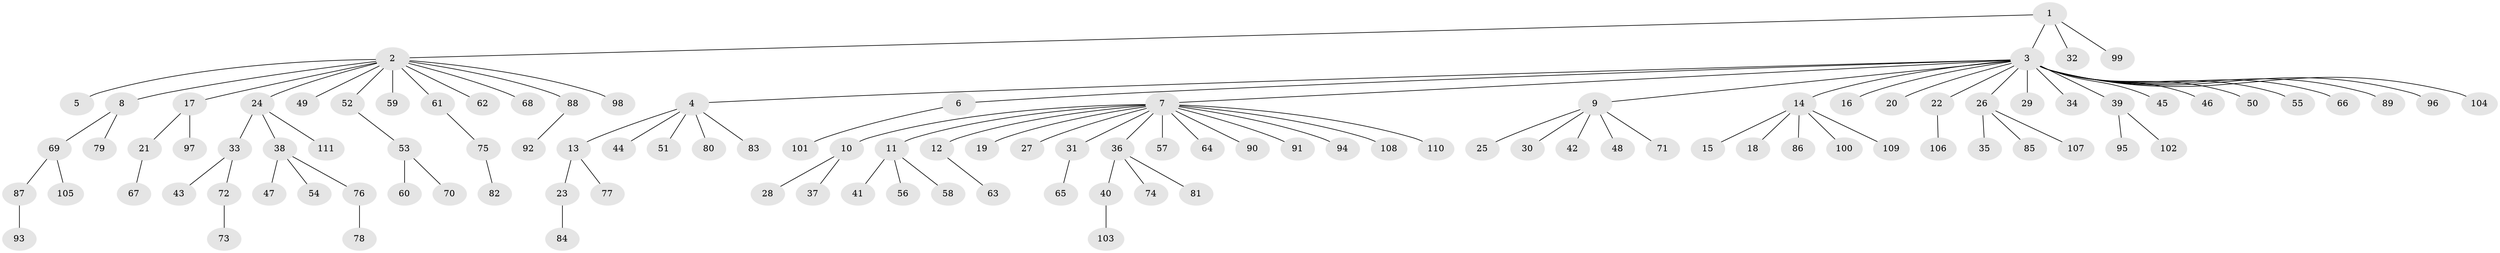// Generated by graph-tools (version 1.1) at 2025/35/03/09/25 02:35:33]
// undirected, 111 vertices, 110 edges
graph export_dot {
graph [start="1"]
  node [color=gray90,style=filled];
  1;
  2;
  3;
  4;
  5;
  6;
  7;
  8;
  9;
  10;
  11;
  12;
  13;
  14;
  15;
  16;
  17;
  18;
  19;
  20;
  21;
  22;
  23;
  24;
  25;
  26;
  27;
  28;
  29;
  30;
  31;
  32;
  33;
  34;
  35;
  36;
  37;
  38;
  39;
  40;
  41;
  42;
  43;
  44;
  45;
  46;
  47;
  48;
  49;
  50;
  51;
  52;
  53;
  54;
  55;
  56;
  57;
  58;
  59;
  60;
  61;
  62;
  63;
  64;
  65;
  66;
  67;
  68;
  69;
  70;
  71;
  72;
  73;
  74;
  75;
  76;
  77;
  78;
  79;
  80;
  81;
  82;
  83;
  84;
  85;
  86;
  87;
  88;
  89;
  90;
  91;
  92;
  93;
  94;
  95;
  96;
  97;
  98;
  99;
  100;
  101;
  102;
  103;
  104;
  105;
  106;
  107;
  108;
  109;
  110;
  111;
  1 -- 2;
  1 -- 3;
  1 -- 32;
  1 -- 99;
  2 -- 5;
  2 -- 8;
  2 -- 17;
  2 -- 24;
  2 -- 49;
  2 -- 52;
  2 -- 59;
  2 -- 61;
  2 -- 62;
  2 -- 68;
  2 -- 88;
  2 -- 98;
  3 -- 4;
  3 -- 6;
  3 -- 7;
  3 -- 9;
  3 -- 14;
  3 -- 16;
  3 -- 20;
  3 -- 22;
  3 -- 26;
  3 -- 29;
  3 -- 34;
  3 -- 39;
  3 -- 45;
  3 -- 46;
  3 -- 50;
  3 -- 55;
  3 -- 66;
  3 -- 89;
  3 -- 96;
  3 -- 104;
  4 -- 13;
  4 -- 44;
  4 -- 51;
  4 -- 80;
  4 -- 83;
  6 -- 101;
  7 -- 10;
  7 -- 11;
  7 -- 12;
  7 -- 19;
  7 -- 27;
  7 -- 31;
  7 -- 36;
  7 -- 57;
  7 -- 64;
  7 -- 90;
  7 -- 91;
  7 -- 94;
  7 -- 108;
  7 -- 110;
  8 -- 69;
  8 -- 79;
  9 -- 25;
  9 -- 30;
  9 -- 42;
  9 -- 48;
  9 -- 71;
  10 -- 28;
  10 -- 37;
  11 -- 41;
  11 -- 56;
  11 -- 58;
  12 -- 63;
  13 -- 23;
  13 -- 77;
  14 -- 15;
  14 -- 18;
  14 -- 86;
  14 -- 100;
  14 -- 109;
  17 -- 21;
  17 -- 97;
  21 -- 67;
  22 -- 106;
  23 -- 84;
  24 -- 33;
  24 -- 38;
  24 -- 111;
  26 -- 35;
  26 -- 85;
  26 -- 107;
  31 -- 65;
  33 -- 43;
  33 -- 72;
  36 -- 40;
  36 -- 74;
  36 -- 81;
  38 -- 47;
  38 -- 54;
  38 -- 76;
  39 -- 95;
  39 -- 102;
  40 -- 103;
  52 -- 53;
  53 -- 60;
  53 -- 70;
  61 -- 75;
  69 -- 87;
  69 -- 105;
  72 -- 73;
  75 -- 82;
  76 -- 78;
  87 -- 93;
  88 -- 92;
}
